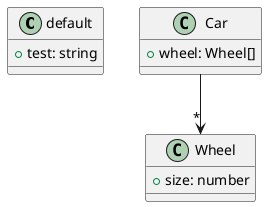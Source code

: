 @startuml
class default {
    +test: string
}
class Wheel {
    +size: number
}
class Car {
    +wheel: Wheel[]
}
Car --> "*" Wheel
@enduml